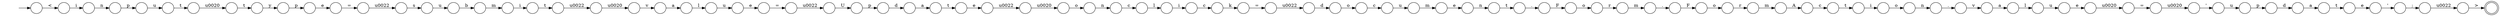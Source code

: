 digraph Automaton {
  rankdir = LR;
  0 [shape=circle,label=""];
  0 -> 40 [label="o"]
  1 [shape=circle,label=""];
  1 -> 44 [label="e"]
  2 [shape=circle,label=""];
  2 -> 37 [label="o"]
  3 [shape=circle,label=""];
  3 -> 28 [label="\u0020"]
  4 [shape=circle,label=""];
  4 -> 82 [label="u"]
  5 [shape=circle,label=""];
  5 -> 63 [label="v"]
  6 [shape=circle,label=""];
  6 -> 71 [label=";"]
  7 [shape=circle,label=""];
  7 -> 39 [label="c"]
  8 [shape=circle,label=""];
  8 -> 59 [label="u"]
  9 [shape=circle,label=""];
  9 -> 64 [label="t"]
  10 [shape=circle,label=""];
  10 -> 51 [label="\u0020"]
  11 [shape=circle,label=""];
  11 -> 33 [label="p"]
  12 [shape=circle,label=""];
  12 -> 84 [label="F"]
  13 [shape=circle,label=""];
  13 -> 46 [label="i"]
  14 [shape=circle,label=""];
  14 -> 69 [label="\u0022"]
  15 [shape=circle,label=""];
  15 -> 62 [label="p"]
  16 [shape=circle,label=""];
  16 -> 38 [label="."]
  17 [shape=circle,label=""];
  17 -> 25 [label="t"]
  18 [shape=circle,label=""];
  18 -> 89 [label="t"]
  19 [shape=circle,label=""];
  19 -> 1 [label="u"]
  20 [shape=circle,label=""];
  20 -> 19 [label="l"]
  21 [shape=circle,label=""];
  21 -> 2 [label="d"]
  22 [shape=circle,label=""];
  22 -> 17 [label="n"]
  23 [shape=circle,label=""];
  23 -> 11 [label="n"]
  24 [shape=circle,label=""];
  24 -> 73 [label="i"]
  25 [shape=circle,label=""];
  25 -> 12 [label="."]
  26 [shape=circle,label=""];
  26 -> 45 [label="n"]
  27 [shape=circle,label=""];
  27 -> 80 [label="d"]
  28 [shape=circle,label=""];
  28 -> 88 [label="'"]
  29 [shape=circle,label=""];
  29 -> 6 [label="'"]
  30 [shape=circle,label=""];
  initial [shape=plaintext,label=""];
  initial -> 30
  30 -> 50 [label="<"]
  31 [shape=circle,label=""];
  31 -> 65 [label="u"]
  32 [shape=circle,label=""];
  32 -> 43 [label="."]
  33 [shape=circle,label=""];
  33 -> 79 [label="u"]
  34 [shape=circle,label=""];
  34 -> 27 [label="p"]
  35 [shape=circle,label=""];
  35 -> 14 [label="="]
  36 [shape=circle,label=""];
  36 -> 66 [label="\u0020"]
  37 [shape=circle,label=""];
  37 -> 8 [label="c"]
  38 [shape=circle,label=""];
  38 -> 76 [label="v"]
  39 [shape=circle,label=""];
  39 -> 24 [label="t"]
  40 [shape=circle,label=""];
  40 -> 52 [label="r"]
  41 [shape=circle,label=""];
  41 -> 85 [label="k"]
  42 [shape=circle,label=""];
  42 -> 81 [label="r"]
  43 [shape=circle,label=""];
  43 -> 0 [label="F"]
  44 [shape=circle,label=""];
  44 -> 55 [label="="]
  45 [shape=circle,label=""];
  45 -> 83 [label="c"]
  46 [shape=circle,label=""];
  46 -> 41 [label="c"]
  47 [shape=doublecircle,label=""];
  48 [shape=circle,label=""];
  48 -> 7 [label="A"]
  49 [shape=circle,label=""];
  49 -> 47 [label=">"]
  50 [shape=circle,label=""];
  50 -> 23 [label="i"]
  51 [shape=circle,label=""];
  51 -> 3 [label="="]
  52 [shape=circle,label=""];
  52 -> 48 [label="m"]
  53 [shape=circle,label=""];
  53 -> 5 [label="\u0020"]
  54 [shape=circle,label=""];
  54 -> 16 [label="n"]
  55 [shape=circle,label=""];
  55 -> 57 [label="\u0022"]
  56 [shape=circle,label=""];
  56 -> 22 [label="e"]
  57 [shape=circle,label=""];
  57 -> 15 [label="U"]
  58 [shape=circle,label=""];
  58 -> 75 [label="m"]
  59 [shape=circle,label=""];
  59 -> 56 [label="m"]
  60 [shape=circle,label=""];
  60 -> 61 [label="t"]
  61 [shape=circle,label=""];
  61 -> 70 [label="y"]
  62 [shape=circle,label=""];
  62 -> 77 [label="d"]
  63 [shape=circle,label=""];
  63 -> 20 [label="a"]
  64 [shape=circle,label=""];
  64 -> 53 [label="\u0022"]
  65 [shape=circle,label=""];
  65 -> 10 [label="e"]
  66 [shape=circle,label=""];
  66 -> 26 [label="o"]
  67 [shape=circle,label=""];
  67 -> 31 [label="l"]
  68 [shape=circle,label=""];
  68 -> 35 [label="e"]
  69 [shape=circle,label=""];
  69 -> 4 [label="s"]
  70 [shape=circle,label=""];
  70 -> 68 [label="p"]
  71 [shape=circle,label=""];
  71 -> 49 [label="\u0022"]
  72 [shape=circle,label=""];
  72 -> 36 [label="\u0022"]
  73 [shape=circle,label=""];
  73 -> 54 [label="o"]
  74 [shape=circle,label=""];
  74 -> 21 [label="\u0022"]
  75 [shape=circle,label=""];
  75 -> 9 [label="i"]
  76 [shape=circle,label=""];
  76 -> 67 [label="a"]
  77 [shape=circle,label=""];
  77 -> 18 [label="a"]
  78 [shape=circle,label=""];
  78 -> 60 [label="\u0020"]
  79 [shape=circle,label=""];
  79 -> 78 [label="t"]
  80 [shape=circle,label=""];
  80 -> 86 [label="a"]
  81 [shape=circle,label=""];
  81 -> 32 [label="m"]
  82 [shape=circle,label=""];
  82 -> 58 [label="b"]
  83 [shape=circle,label=""];
  83 -> 13 [label="l"]
  84 [shape=circle,label=""];
  84 -> 42 [label="o"]
  85 [shape=circle,label=""];
  85 -> 74 [label="="]
  86 [shape=circle,label=""];
  86 -> 87 [label="t"]
  87 [shape=circle,label=""];
  87 -> 29 [label="e"]
  88 [shape=circle,label=""];
  88 -> 34 [label="u"]
  89 [shape=circle,label=""];
  89 -> 72 [label="e"]
}

